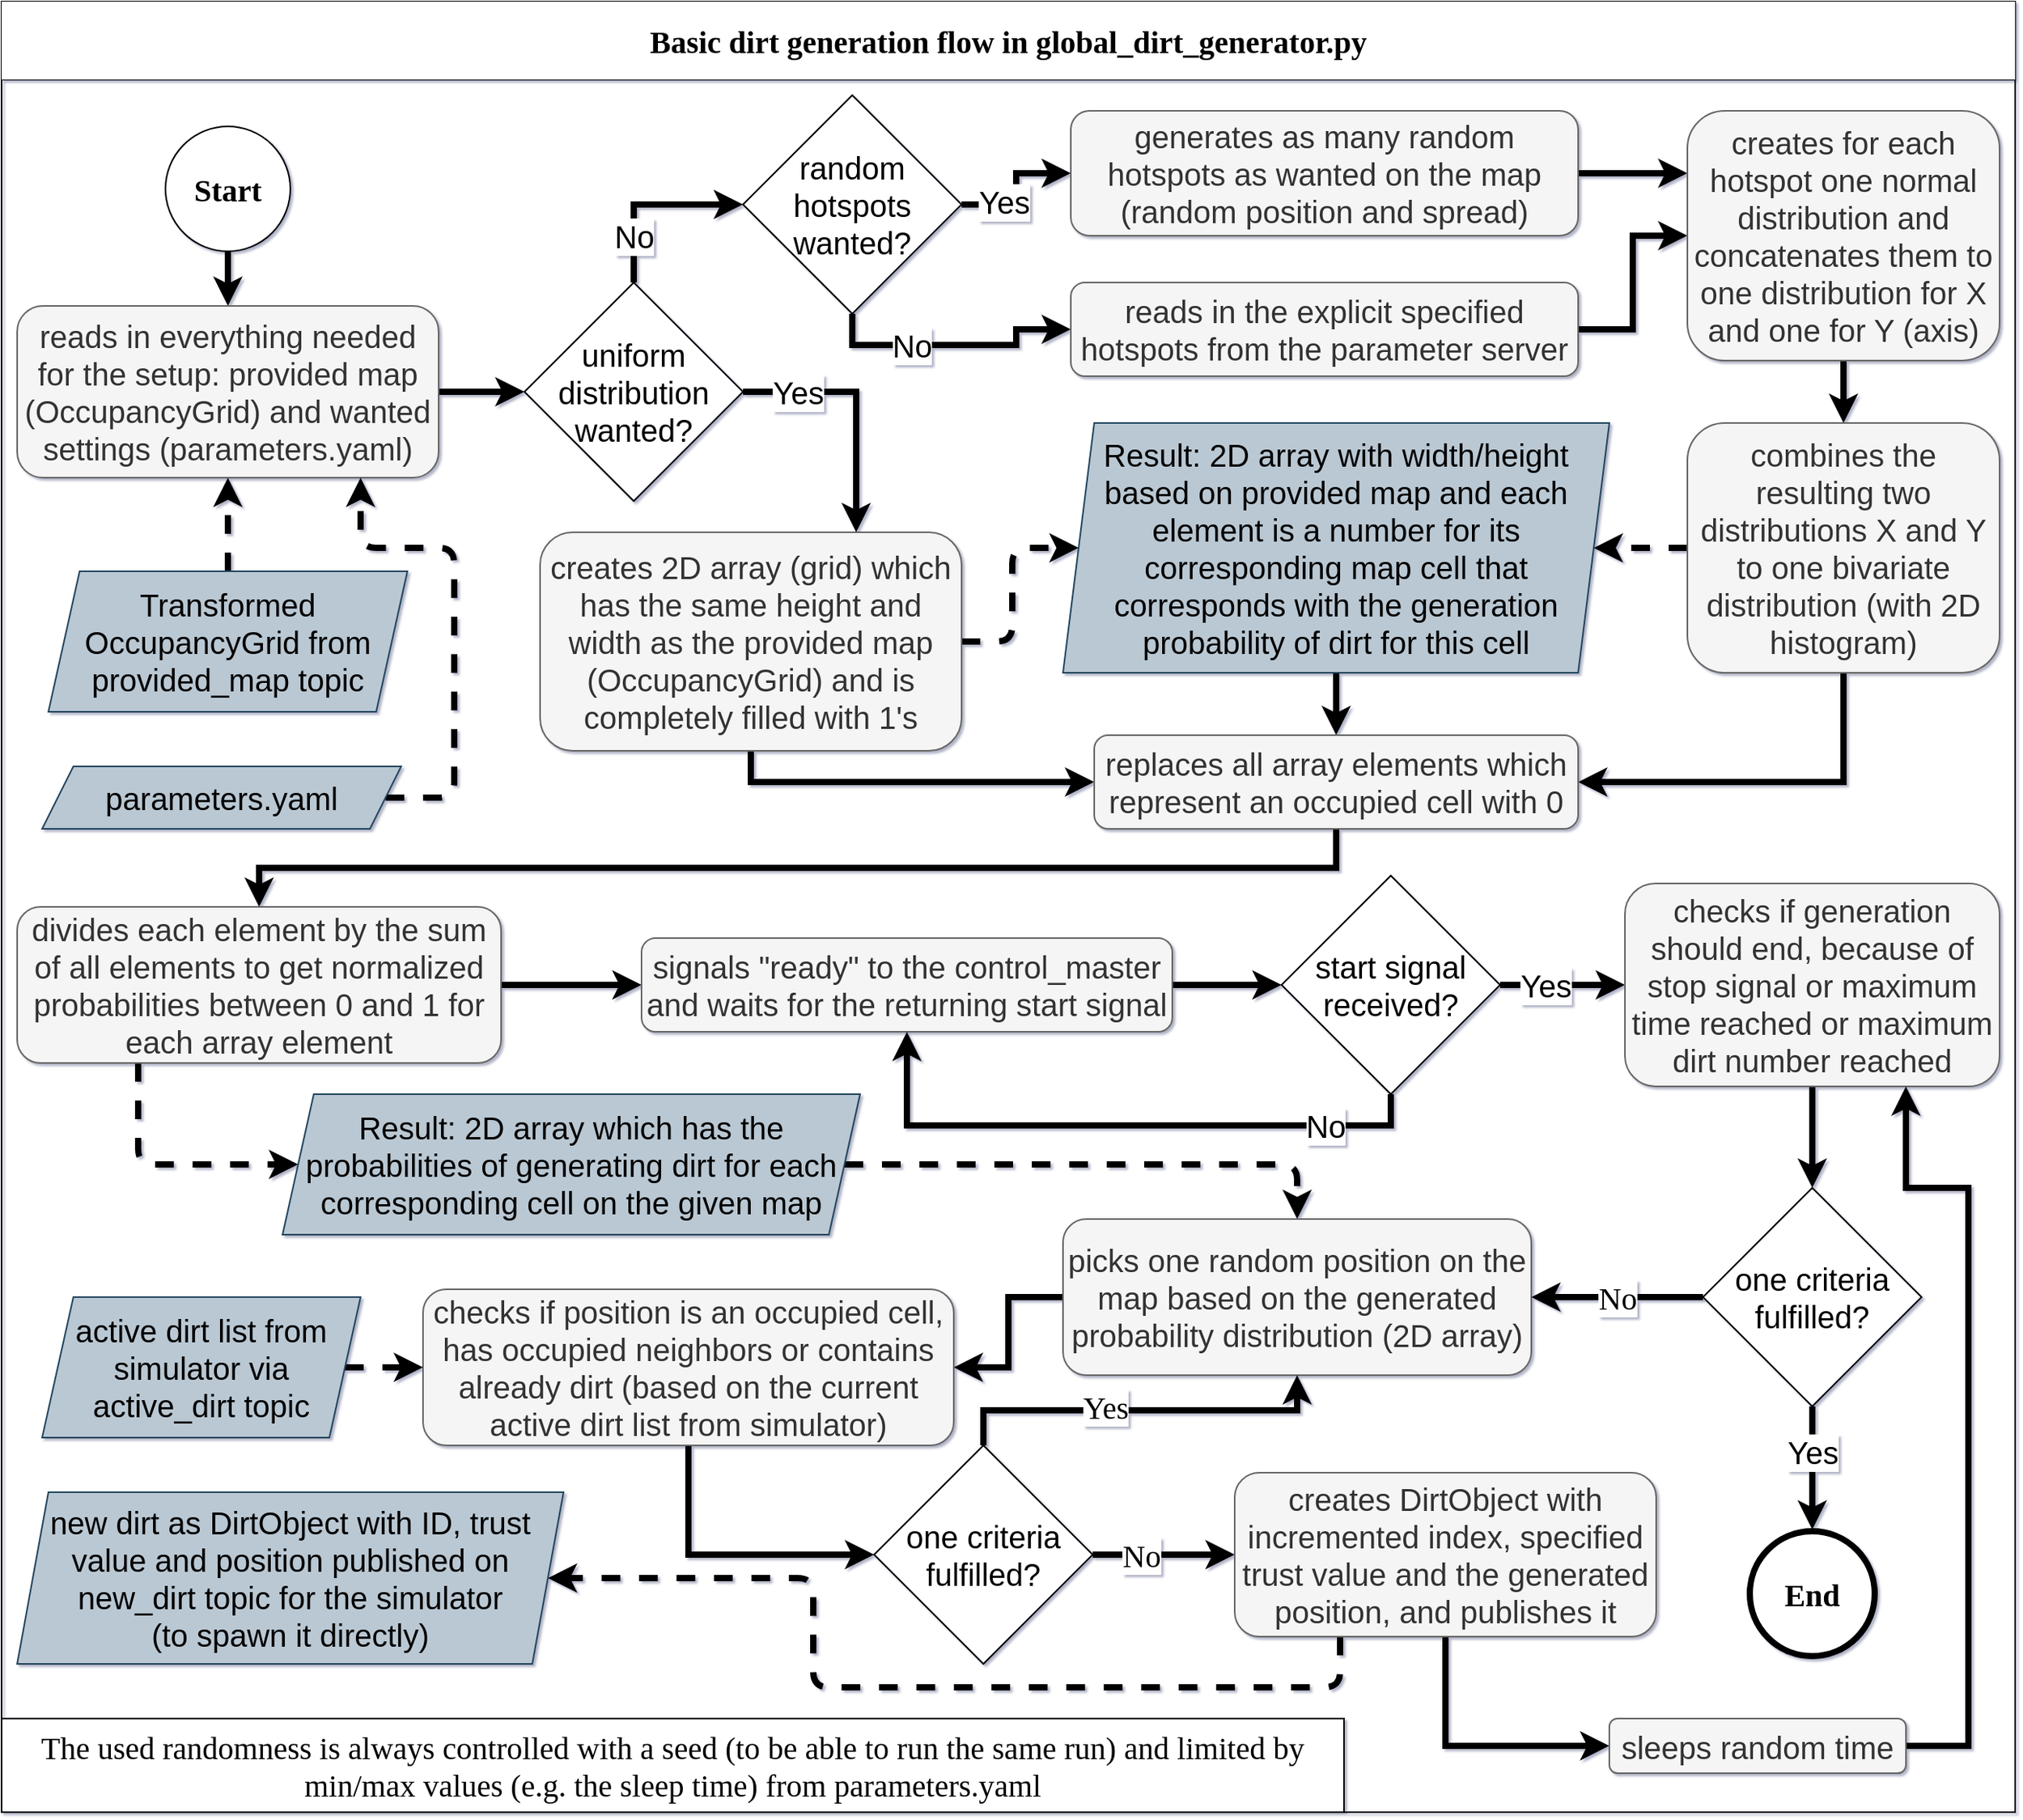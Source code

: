 <mxfile version="14.1.9" type="device"><diagram name="Page-1" id="8ce9d11a-91a2-4d17-14d8-a56ed91bf033"><mxGraphModel dx="1822" dy="1162" grid="1" gridSize="10" guides="1" tooltips="1" connect="1" arrows="1" fold="1" page="0" pageScale="1" pageWidth="1100" pageHeight="850" background="#ffffff" math="0" shadow="1"><root><mxCell id="0"/><mxCell id="1" parent="0"/><mxCell id="FvyTG-BAk6VTXlVDWzB6-9" value="" style="rounded=0;whiteSpace=wrap;html=1;fillColor=none;strokeWidth=1;" parent="1" vertex="1"><mxGeometry x="-10" y="-110" width="1290" height="1160" as="geometry"/></mxCell><mxCell id="FvyTG-BAk6VTXlVDWzB6-30" style="edgeStyle=orthogonalEdgeStyle;rounded=0;orthogonalLoop=1;jettySize=auto;html=1;strokeWidth=4;fontSize=20;" parent="1" source="FvyTG-BAk6VTXlVDWzB6-2" target="FvyTG-BAk6VTXlVDWzB6-28" edge="1"><mxGeometry relative="1" as="geometry"/></mxCell><mxCell id="FvyTG-BAk6VTXlVDWzB6-2" value="Start" style="ellipse;whiteSpace=wrap;html=1;aspect=fixed;fontSize=20;fontFamily=Verdana;fontStyle=1" parent="1" vertex="1"><mxGeometry x="95" y="-30" width="80" height="80" as="geometry"/></mxCell><mxCell id="FvyTG-BAk6VTXlVDWzB6-40" style="edgeStyle=orthogonalEdgeStyle;rounded=1;orthogonalLoop=1;jettySize=auto;html=1;strokeWidth=4;fontSize=20;dashed=1;" parent="1" source="FvyTG-BAk6VTXlVDWzB6-3" target="FvyTG-BAk6VTXlVDWzB6-39" edge="1"><mxGeometry relative="1" as="geometry"/></mxCell><mxCell id="FvyTG-BAk6VTXlVDWzB6-44" style="edgeStyle=orthogonalEdgeStyle;rounded=0;orthogonalLoop=1;jettySize=auto;html=1;strokeWidth=4;fontSize=20;exitX=0.5;exitY=1;exitDx=0;exitDy=0;" parent="1" source="FvyTG-BAk6VTXlVDWzB6-3" target="FvyTG-BAk6VTXlVDWzB6-42" edge="1"><mxGeometry relative="1" as="geometry"/></mxCell><mxCell id="FvyTG-BAk6VTXlVDWzB6-3" value="creates 2D array (grid) which has the same height and width as the provided map (OccupancyGrid) and is completely filled with 1's" style="rounded=1;whiteSpace=wrap;html=1;fontSize=20;fillColor=#f5f5f5;strokeColor=#666666;fontColor=#333333;" parent="1" vertex="1"><mxGeometry x="335" y="230" width="270" height="140" as="geometry"/></mxCell><mxCell id="FvyTG-BAk6VTXlVDWzB6-10" value="" style="rounded=0;whiteSpace=wrap;html=1;fillColor=none;" parent="1" vertex="1"><mxGeometry x="-10" y="-110" width="1290" height="50" as="geometry"/></mxCell><mxCell id="FvyTG-BAk6VTXlVDWzB6-11" value="&lt;font face=&quot;Verdana&quot; size=&quot;1&quot;&gt;&lt;b style=&quot;font-size: 20px&quot;&gt;Basic dirt generation flow in global_dirt_generator.py&lt;/b&gt;&lt;/font&gt;" style="text;html=1;strokeColor=none;align=center;verticalAlign=middle;whiteSpace=wrap;rounded=0;fillColor=#ffffff;" parent="1" vertex="1"><mxGeometry x="-10" y="-110" width="1290" height="50" as="geometry"/></mxCell><mxCell id="FvyTG-BAk6VTXlVDWzB6-32" style="edgeStyle=orthogonalEdgeStyle;rounded=1;orthogonalLoop=1;jettySize=auto;html=1;strokeWidth=4;fontSize=20;dashed=1;" parent="1" source="FvyTG-BAk6VTXlVDWzB6-12" target="FvyTG-BAk6VTXlVDWzB6-28" edge="1"><mxGeometry relative="1" as="geometry"/></mxCell><mxCell id="FvyTG-BAk6VTXlVDWzB6-12" value="Transformed OccupancyGrid from provided_map topic" style="shape=parallelogram;perimeter=parallelogramPerimeter;whiteSpace=wrap;html=1;fixedSize=1;fontSize=20;fillColor=#bac8d3;strokeColor=#23445d;" parent="1" vertex="1"><mxGeometry x="20" y="255" width="230" height="90" as="geometry"/></mxCell><mxCell id="FvyTG-BAk6VTXlVDWzB6-16" style="edgeStyle=orthogonalEdgeStyle;rounded=0;orthogonalLoop=1;jettySize=auto;html=1;strokeWidth=4;fontSize=20;entryX=0.75;entryY=0;entryDx=0;entryDy=0;exitX=1;exitY=0.5;exitDx=0;exitDy=0;" parent="1" source="FvyTG-BAk6VTXlVDWzB6-14" target="FvyTG-BAk6VTXlVDWzB6-3" edge="1"><mxGeometry relative="1" as="geometry"><mxPoint x="-110" y="260" as="targetPoint"/></mxGeometry></mxCell><mxCell id="FvyTG-BAk6VTXlVDWzB6-17" value="Yes" style="edgeLabel;html=1;align=center;verticalAlign=middle;resizable=0;points=[];fontSize=20;" parent="FvyTG-BAk6VTXlVDWzB6-16" vertex="1" connectable="0"><mxGeometry x="-0.627" y="4" relative="1" as="geometry"><mxPoint x="4.41" y="4" as="offset"/></mxGeometry></mxCell><mxCell id="FvyTG-BAk6VTXlVDWzB6-20" style="edgeStyle=orthogonalEdgeStyle;rounded=0;orthogonalLoop=1;jettySize=auto;html=1;strokeWidth=4;fontSize=20;exitX=0.5;exitY=0;exitDx=0;exitDy=0;entryX=0;entryY=0.5;entryDx=0;entryDy=0;" parent="1" source="FvyTG-BAk6VTXlVDWzB6-14" target="FvyTG-BAk6VTXlVDWzB6-19" edge="1"><mxGeometry relative="1" as="geometry"/></mxCell><mxCell id="FvyTG-BAk6VTXlVDWzB6-21" value="No" style="edgeLabel;html=1;align=center;verticalAlign=middle;resizable=0;points=[];fontSize=20;" parent="FvyTG-BAk6VTXlVDWzB6-20" vertex="1" connectable="0"><mxGeometry x="-0.272" relative="1" as="geometry"><mxPoint y="13.53" as="offset"/></mxGeometry></mxCell><mxCell id="FvyTG-BAk6VTXlVDWzB6-14" value="uniform &lt;br&gt;distribution &lt;br&gt;wanted?" style="rhombus;whiteSpace=wrap;html=1;fillColor=#ffffff;fontSize=20;" parent="1" vertex="1"><mxGeometry x="325" y="70" width="140" height="140" as="geometry"/></mxCell><mxCell id="FvyTG-BAk6VTXlVDWzB6-24" style="edgeStyle=orthogonalEdgeStyle;rounded=0;orthogonalLoop=1;jettySize=auto;html=1;strokeWidth=4;fontSize=20;" parent="1" source="FvyTG-BAk6VTXlVDWzB6-19" target="FvyTG-BAk6VTXlVDWzB6-22" edge="1"><mxGeometry relative="1" as="geometry"/></mxCell><mxCell id="FvyTG-BAk6VTXlVDWzB6-27" value="Yes" style="edgeLabel;html=1;align=center;verticalAlign=middle;resizable=0;points=[];fontSize=20;" parent="FvyTG-BAk6VTXlVDWzB6-24" vertex="1" connectable="0"><mxGeometry x="-0.413" y="2" relative="1" as="geometry"><mxPoint as="offset"/></mxGeometry></mxCell><mxCell id="FvyTG-BAk6VTXlVDWzB6-25" style="edgeStyle=orthogonalEdgeStyle;rounded=0;orthogonalLoop=1;jettySize=auto;html=1;entryX=0;entryY=0.5;entryDx=0;entryDy=0;strokeWidth=4;fontSize=20;exitX=0.5;exitY=1;exitDx=0;exitDy=0;" parent="1" source="FvyTG-BAk6VTXlVDWzB6-19" target="FvyTG-BAk6VTXlVDWzB6-23" edge="1"><mxGeometry relative="1" as="geometry"/></mxCell><mxCell id="FvyTG-BAk6VTXlVDWzB6-26" value="No" style="edgeLabel;html=1;align=center;verticalAlign=middle;resizable=0;points=[];fontSize=20;" parent="FvyTG-BAk6VTXlVDWzB6-25" vertex="1" connectable="0"><mxGeometry x="-0.329" y="-7" relative="1" as="geometry"><mxPoint x="1" y="-7" as="offset"/></mxGeometry></mxCell><mxCell id="FvyTG-BAk6VTXlVDWzB6-19" value="random hotspots wanted?" style="rhombus;whiteSpace=wrap;html=1;fillColor=#ffffff;fontSize=20;" parent="1" vertex="1"><mxGeometry x="465" y="-50" width="140" height="140" as="geometry"/></mxCell><mxCell id="FvyTG-BAk6VTXlVDWzB6-35" style="edgeStyle=orthogonalEdgeStyle;rounded=0;orthogonalLoop=1;jettySize=auto;html=1;entryX=0;entryY=0.25;entryDx=0;entryDy=0;strokeWidth=4;fontSize=20;" parent="1" source="FvyTG-BAk6VTXlVDWzB6-22" target="FvyTG-BAk6VTXlVDWzB6-34" edge="1"><mxGeometry relative="1" as="geometry"/></mxCell><mxCell id="FvyTG-BAk6VTXlVDWzB6-22" value="generates as many random hotspots as wanted on the map (random position and spread)" style="rounded=1;whiteSpace=wrap;html=1;fontSize=20;fillColor=#f5f5f5;strokeColor=#666666;fontColor=#333333;" parent="1" vertex="1"><mxGeometry x="675" y="-40" width="325" height="80" as="geometry"/></mxCell><mxCell id="FvyTG-BAk6VTXlVDWzB6-36" style="edgeStyle=orthogonalEdgeStyle;rounded=0;orthogonalLoop=1;jettySize=auto;html=1;strokeWidth=4;fontSize=20;" parent="1" source="FvyTG-BAk6VTXlVDWzB6-23" target="FvyTG-BAk6VTXlVDWzB6-34" edge="1"><mxGeometry relative="1" as="geometry"/></mxCell><mxCell id="FvyTG-BAk6VTXlVDWzB6-23" value="reads in the explicit specified hotspots from the parameter server" style="rounded=1;whiteSpace=wrap;html=1;fontSize=20;fillColor=#f5f5f5;strokeColor=#666666;fontColor=#333333;" parent="1" vertex="1"><mxGeometry x="675" y="70" width="325" height="60" as="geometry"/></mxCell><mxCell id="FvyTG-BAk6VTXlVDWzB6-29" style="edgeStyle=orthogonalEdgeStyle;rounded=0;orthogonalLoop=1;jettySize=auto;html=1;strokeWidth=4;fontSize=20;" parent="1" source="FvyTG-BAk6VTXlVDWzB6-28" target="FvyTG-BAk6VTXlVDWzB6-14" edge="1"><mxGeometry relative="1" as="geometry"/></mxCell><mxCell id="FvyTG-BAk6VTXlVDWzB6-28" value="reads in everything needed for the setup: provided map (OccupancyGrid) and wanted settings (parameters.yaml)" style="rounded=1;whiteSpace=wrap;html=1;fontSize=20;fillColor=#f5f5f5;strokeColor=#666666;fontColor=#333333;" parent="1" vertex="1"><mxGeometry y="85" width="270" height="110" as="geometry"/></mxCell><mxCell id="FvyTG-BAk6VTXlVDWzB6-33" style="edgeStyle=orthogonalEdgeStyle;rounded=1;orthogonalLoop=1;jettySize=auto;html=1;strokeWidth=4;fontSize=20;dashed=1;exitX=1;exitY=0.5;exitDx=0;exitDy=0;" parent="1" source="FvyTG-BAk6VTXlVDWzB6-31" edge="1"><mxGeometry relative="1" as="geometry"><mxPoint x="220" y="195" as="targetPoint"/><Array as="points"><mxPoint x="280" y="400"/><mxPoint x="280" y="240"/><mxPoint x="220" y="240"/></Array></mxGeometry></mxCell><mxCell id="FvyTG-BAk6VTXlVDWzB6-31" value="parameters.yaml" style="shape=parallelogram;perimeter=parallelogramPerimeter;whiteSpace=wrap;html=1;fixedSize=1;fontSize=20;fillColor=#bac8d3;strokeColor=#23445d;" parent="1" vertex="1"><mxGeometry x="16" y="380" width="230" height="40" as="geometry"/></mxCell><mxCell id="FvyTG-BAk6VTXlVDWzB6-38" style="edgeStyle=orthogonalEdgeStyle;rounded=0;orthogonalLoop=1;jettySize=auto;html=1;entryX=0.5;entryY=0;entryDx=0;entryDy=0;strokeWidth=4;fontSize=20;" parent="1" source="FvyTG-BAk6VTXlVDWzB6-34" target="FvyTG-BAk6VTXlVDWzB6-37" edge="1"><mxGeometry relative="1" as="geometry"/></mxCell><mxCell id="FvyTG-BAk6VTXlVDWzB6-34" value="creates for each hotspot one normal distribution and concatenates them to one distribution for X and one for Y (axis)" style="rounded=1;whiteSpace=wrap;html=1;fontSize=20;fillColor=#f5f5f5;strokeColor=#666666;fontColor=#333333;" parent="1" vertex="1"><mxGeometry x="1070" y="-40" width="200" height="160" as="geometry"/></mxCell><mxCell id="FvyTG-BAk6VTXlVDWzB6-41" style="edgeStyle=orthogonalEdgeStyle;rounded=1;orthogonalLoop=1;jettySize=auto;html=1;strokeWidth=4;fontSize=20;dashed=1;" parent="1" source="FvyTG-BAk6VTXlVDWzB6-37" target="FvyTG-BAk6VTXlVDWzB6-39" edge="1"><mxGeometry relative="1" as="geometry"/></mxCell><mxCell id="FvyTG-BAk6VTXlVDWzB6-45" style="edgeStyle=orthogonalEdgeStyle;rounded=0;orthogonalLoop=1;jettySize=auto;html=1;entryX=1;entryY=0.5;entryDx=0;entryDy=0;strokeWidth=4;fontSize=20;exitX=0.5;exitY=1;exitDx=0;exitDy=0;" parent="1" source="FvyTG-BAk6VTXlVDWzB6-37" target="FvyTG-BAk6VTXlVDWzB6-42" edge="1"><mxGeometry relative="1" as="geometry"/></mxCell><mxCell id="FvyTG-BAk6VTXlVDWzB6-37" value="combines the resulting two distributions X and Y to one bivariate distribution (with 2D histogram)" style="rounded=1;whiteSpace=wrap;html=1;fontSize=20;fillColor=#f5f5f5;strokeColor=#666666;fontColor=#333333;" parent="1" vertex="1"><mxGeometry x="1070" y="160" width="200" height="160" as="geometry"/></mxCell><mxCell id="FvyTG-BAk6VTXlVDWzB6-43" value="" style="edgeStyle=orthogonalEdgeStyle;rounded=0;orthogonalLoop=1;jettySize=auto;html=1;strokeWidth=4;fontSize=20;" parent="1" source="FvyTG-BAk6VTXlVDWzB6-39" target="FvyTG-BAk6VTXlVDWzB6-42" edge="1"><mxGeometry relative="1" as="geometry"/></mxCell><mxCell id="FvyTG-BAk6VTXlVDWzB6-39" value="Result: 2D array with width/height based on provided map and each element is a number for its corresponding map cell that corresponds with the generation probability of dirt for this cell" style="shape=parallelogram;perimeter=parallelogramPerimeter;whiteSpace=wrap;html=1;fixedSize=1;fontSize=20;fillColor=#bac8d3;strokeColor=#23445d;" parent="1" vertex="1"><mxGeometry x="670" y="160" width="350" height="160" as="geometry"/></mxCell><mxCell id="FvyTG-BAk6VTXlVDWzB6-47" style="edgeStyle=orthogonalEdgeStyle;rounded=0;orthogonalLoop=1;jettySize=auto;html=1;strokeWidth=4;fontSize=20;exitX=0.5;exitY=1;exitDx=0;exitDy=0;" parent="1" source="FvyTG-BAk6VTXlVDWzB6-42" target="FvyTG-BAk6VTXlVDWzB6-46" edge="1"><mxGeometry relative="1" as="geometry"/></mxCell><mxCell id="FvyTG-BAk6VTXlVDWzB6-42" value="replaces all array elements which represent an occupied cell with 0" style="rounded=1;whiteSpace=wrap;html=1;fontSize=20;fillColor=#f5f5f5;strokeColor=#666666;fontColor=#333333;" parent="1" vertex="1"><mxGeometry x="690" y="360" width="310" height="60" as="geometry"/></mxCell><mxCell id="FvyTG-BAk6VTXlVDWzB6-50" style="edgeStyle=orthogonalEdgeStyle;rounded=1;orthogonalLoop=1;jettySize=auto;html=1;strokeWidth=4;fontSize=20;entryX=0;entryY=0.5;entryDx=0;entryDy=0;dashed=1;exitX=0.25;exitY=1;exitDx=0;exitDy=0;" parent="1" source="FvyTG-BAk6VTXlVDWzB6-46" target="FvyTG-BAk6VTXlVDWzB6-49" edge="1"><mxGeometry relative="1" as="geometry"><Array as="points"><mxPoint x="78" y="635"/></Array></mxGeometry></mxCell><mxCell id="FvyTG-BAk6VTXlVDWzB6-52" style="edgeStyle=orthogonalEdgeStyle;rounded=0;orthogonalLoop=1;jettySize=auto;html=1;entryX=0;entryY=0.5;entryDx=0;entryDy=0;strokeWidth=4;fontSize=20;exitX=1;exitY=0.5;exitDx=0;exitDy=0;" parent="1" source="FvyTG-BAk6VTXlVDWzB6-46" target="FvyTG-BAk6VTXlVDWzB6-48" edge="1"><mxGeometry relative="1" as="geometry"/></mxCell><mxCell id="FvyTG-BAk6VTXlVDWzB6-46" value="divides each element by the sum of all elements to get normalized probabilities between 0 and 1 for each array element" style="rounded=1;whiteSpace=wrap;html=1;fontSize=20;fillColor=#f5f5f5;strokeColor=#666666;fontColor=#333333;" parent="1" vertex="1"><mxGeometry y="470" width="310" height="100" as="geometry"/></mxCell><mxCell id="FvyTG-BAk6VTXlVDWzB6-57" style="edgeStyle=orthogonalEdgeStyle;rounded=0;orthogonalLoop=1;jettySize=auto;html=1;strokeWidth=4;fontSize=20;" parent="1" source="FvyTG-BAk6VTXlVDWzB6-48" target="FvyTG-BAk6VTXlVDWzB6-56" edge="1"><mxGeometry relative="1" as="geometry"/></mxCell><mxCell id="FvyTG-BAk6VTXlVDWzB6-48" value="signals &quot;ready&quot; to the control_master and waits for the returning start signal" style="rounded=1;whiteSpace=wrap;html=1;fontSize=20;fillColor=#f5f5f5;strokeColor=#666666;fontColor=#333333;" parent="1" vertex="1"><mxGeometry x="400" y="490" width="340" height="60" as="geometry"/></mxCell><mxCell id="FvyTG-BAk6VTXlVDWzB6-67" style="edgeStyle=orthogonalEdgeStyle;rounded=1;orthogonalLoop=1;jettySize=auto;html=1;strokeWidth=4;fontFamily=Helvetica;fontSize=20;entryX=0.5;entryY=0;entryDx=0;entryDy=0;dashed=1;" parent="1" source="FvyTG-BAk6VTXlVDWzB6-49" target="FvyTG-BAk6VTXlVDWzB6-51" edge="1"><mxGeometry relative="1" as="geometry"/></mxCell><mxCell id="FvyTG-BAk6VTXlVDWzB6-49" value="Result: 2D array which has the probabilities of generating dirt for each corresponding cell on the given map" style="shape=parallelogram;perimeter=parallelogramPerimeter;whiteSpace=wrap;html=1;fixedSize=1;fontSize=20;fillColor=#bac8d3;strokeColor=#23445d;" parent="1" vertex="1"><mxGeometry x="170" y="590" width="370" height="90" as="geometry"/></mxCell><mxCell id="FvyTG-BAk6VTXlVDWzB6-70" style="edgeStyle=orthogonalEdgeStyle;rounded=0;orthogonalLoop=1;jettySize=auto;html=1;entryX=1;entryY=0.5;entryDx=0;entryDy=0;strokeWidth=4;fontFamily=Verdana;fontSize=20;" parent="1" source="FvyTG-BAk6VTXlVDWzB6-51" target="FvyTG-BAk6VTXlVDWzB6-68" edge="1"><mxGeometry relative="1" as="geometry"/></mxCell><mxCell id="FvyTG-BAk6VTXlVDWzB6-51" value="picks one random position on the map based on the generated probability distribution (2D array)" style="rounded=1;whiteSpace=wrap;html=1;fontSize=20;fillColor=#f5f5f5;strokeColor=#666666;fontColor=#333333;" parent="1" vertex="1"><mxGeometry x="670" y="670" width="300" height="100" as="geometry"/></mxCell><mxCell id="FvyTG-BAk6VTXlVDWzB6-58" style="edgeStyle=orthogonalEdgeStyle;rounded=0;orthogonalLoop=1;jettySize=auto;html=1;entryX=0.5;entryY=1;entryDx=0;entryDy=0;strokeWidth=4;fontSize=20;exitX=0.5;exitY=1;exitDx=0;exitDy=0;" parent="1" source="FvyTG-BAk6VTXlVDWzB6-56" target="FvyTG-BAk6VTXlVDWzB6-48" edge="1"><mxGeometry relative="1" as="geometry"><Array as="points"><mxPoint x="880" y="610"/><mxPoint x="570" y="610"/></Array></mxGeometry></mxCell><mxCell id="FvyTG-BAk6VTXlVDWzB6-59" value="No" style="edgeLabel;html=1;align=center;verticalAlign=middle;resizable=0;points=[];fontSize=20;" parent="FvyTG-BAk6VTXlVDWzB6-58" vertex="1" connectable="0"><mxGeometry x="-0.62" y="3" relative="1" as="geometry"><mxPoint x="11.68" y="-3" as="offset"/></mxGeometry></mxCell><mxCell id="FvyTG-BAk6VTXlVDWzB6-61" value="Yes" style="edgeStyle=orthogonalEdgeStyle;rounded=0;orthogonalLoop=1;jettySize=auto;html=1;entryX=0;entryY=0.5;entryDx=0;entryDy=0;strokeWidth=4;fontSize=20;" parent="1" source="FvyTG-BAk6VTXlVDWzB6-56" target="FvyTG-BAk6VTXlVDWzB6-60" edge="1"><mxGeometry x="-0.25" relative="1" as="geometry"><mxPoint x="-1" as="offset"/></mxGeometry></mxCell><mxCell id="FvyTG-BAk6VTXlVDWzB6-56" value="start signal received?" style="rhombus;whiteSpace=wrap;html=1;fillColor=#ffffff;fontSize=20;" parent="1" vertex="1"><mxGeometry x="810" y="450" width="140" height="140" as="geometry"/></mxCell><mxCell id="FvyTG-BAk6VTXlVDWzB6-63" style="edgeStyle=orthogonalEdgeStyle;rounded=0;orthogonalLoop=1;jettySize=auto;html=1;strokeWidth=4;fontSize=20;" parent="1" source="FvyTG-BAk6VTXlVDWzB6-60" target="FvyTG-BAk6VTXlVDWzB6-62" edge="1"><mxGeometry relative="1" as="geometry"/></mxCell><mxCell id="FvyTG-BAk6VTXlVDWzB6-60" value="checks if generation should end, because of stop signal or maximum time reached or maximum dirt number reached" style="rounded=1;whiteSpace=wrap;html=1;fontSize=20;fillColor=#f5f5f5;strokeColor=#666666;fontColor=#333333;" parent="1" vertex="1"><mxGeometry x="1030" y="455" width="240" height="130" as="geometry"/></mxCell><mxCell id="FvyTG-BAk6VTXlVDWzB6-65" value="Yes" style="edgeStyle=orthogonalEdgeStyle;rounded=0;orthogonalLoop=1;jettySize=auto;html=1;strokeWidth=4;fontSize=20;" parent="1" source="FvyTG-BAk6VTXlVDWzB6-62" target="FvyTG-BAk6VTXlVDWzB6-64" edge="1"><mxGeometry x="-0.24" relative="1" as="geometry"><mxPoint y="-1" as="offset"/></mxGeometry></mxCell><mxCell id="FvyTG-BAk6VTXlVDWzB6-66" value="No" style="edgeStyle=orthogonalEdgeStyle;rounded=0;orthogonalLoop=1;jettySize=auto;html=1;strokeWidth=4;fontFamily=Verdana;fontSize=20;" parent="1" source="FvyTG-BAk6VTXlVDWzB6-62" target="FvyTG-BAk6VTXlVDWzB6-51" edge="1"><mxGeometry relative="1" as="geometry"/></mxCell><mxCell id="FvyTG-BAk6VTXlVDWzB6-62" value="one criteria fulfilled?" style="rhombus;whiteSpace=wrap;html=1;fillColor=#ffffff;fontSize=20;" parent="1" vertex="1"><mxGeometry x="1080" y="650" width="140" height="140" as="geometry"/></mxCell><mxCell id="FvyTG-BAk6VTXlVDWzB6-64" value="End" style="ellipse;whiteSpace=wrap;html=1;aspect=fixed;labelBorderColor=none;shadow=0;strokeWidth=4;perimeterSpacing=1;fontFamily=Verdana;fontSize=20;fontStyle=1" parent="1" vertex="1"><mxGeometry x="1110" y="870" width="80" height="80" as="geometry"/></mxCell><mxCell id="FvyTG-BAk6VTXlVDWzB6-73" style="edgeStyle=orthogonalEdgeStyle;rounded=0;orthogonalLoop=1;jettySize=auto;html=1;entryX=0;entryY=0.5;entryDx=0;entryDy=0;strokeWidth=4;fontFamily=Verdana;fontSize=20;" parent="1" source="FvyTG-BAk6VTXlVDWzB6-68" target="FvyTG-BAk6VTXlVDWzB6-72" edge="1"><mxGeometry relative="1" as="geometry"/></mxCell><mxCell id="FvyTG-BAk6VTXlVDWzB6-68" value="checks if position is an occupied cell, has occupied neighbors or contains already dirt (based on the current active dirt list from simulator)" style="rounded=1;whiteSpace=wrap;html=1;fontSize=20;fillColor=#f5f5f5;strokeColor=#666666;fontColor=#333333;" parent="1" vertex="1"><mxGeometry x="260" y="715" width="340" height="100" as="geometry"/></mxCell><mxCell id="FvyTG-BAk6VTXlVDWzB6-71" style="edgeStyle=orthogonalEdgeStyle;rounded=1;orthogonalLoop=1;jettySize=auto;html=1;strokeWidth=4;fontFamily=Helvetica;fontSize=20;dashed=1;" parent="1" source="FvyTG-BAk6VTXlVDWzB6-69" target="FvyTG-BAk6VTXlVDWzB6-68" edge="1"><mxGeometry relative="1" as="geometry"/></mxCell><mxCell id="FvyTG-BAk6VTXlVDWzB6-69" value="active dirt list from simulator via active_dirt topic" style="shape=parallelogram;perimeter=parallelogramPerimeter;whiteSpace=wrap;html=1;fixedSize=1;fontSize=20;fillColor=#bac8d3;strokeColor=#23445d;" parent="1" vertex="1"><mxGeometry x="16" y="720" width="204" height="90" as="geometry"/></mxCell><mxCell id="FvyTG-BAk6VTXlVDWzB6-74" style="edgeStyle=orthogonalEdgeStyle;rounded=0;orthogonalLoop=1;jettySize=auto;html=1;strokeWidth=4;fontFamily=Verdana;fontSize=20;" parent="1" source="FvyTG-BAk6VTXlVDWzB6-72" target="FvyTG-BAk6VTXlVDWzB6-51" edge="1"><mxGeometry relative="1" as="geometry"/></mxCell><mxCell id="FvyTG-BAk6VTXlVDWzB6-75" value="Yes" style="edgeLabel;html=1;align=center;verticalAlign=middle;resizable=0;points=[];fontSize=20;fontFamily=Verdana;" parent="FvyTG-BAk6VTXlVDWzB6-74" vertex="1" connectable="0"><mxGeometry x="-0.183" y="3" relative="1" as="geometry"><mxPoint as="offset"/></mxGeometry></mxCell><mxCell id="FvyTG-BAk6VTXlVDWzB6-80" value="No" style="edgeStyle=orthogonalEdgeStyle;rounded=0;orthogonalLoop=1;jettySize=auto;html=1;entryX=0;entryY=0.5;entryDx=0;entryDy=0;strokeWidth=4;fontFamily=Verdana;fontSize=20;" parent="1" source="FvyTG-BAk6VTXlVDWzB6-72" target="FvyTG-BAk6VTXlVDWzB6-76" edge="1"><mxGeometry x="-0.319" relative="1" as="geometry"><mxPoint as="offset"/></mxGeometry></mxCell><mxCell id="FvyTG-BAk6VTXlVDWzB6-72" value="one criteria fulfilled?" style="rhombus;whiteSpace=wrap;html=1;fillColor=#ffffff;fontSize=20;" parent="1" vertex="1"><mxGeometry x="549" y="815" width="140" height="140" as="geometry"/></mxCell><mxCell id="FvyTG-BAk6VTXlVDWzB6-78" style="edgeStyle=orthogonalEdgeStyle;rounded=0;orthogonalLoop=1;jettySize=auto;html=1;entryX=0;entryY=0.5;entryDx=0;entryDy=0;strokeWidth=4;fontFamily=Verdana;fontSize=20;" parent="1" source="FvyTG-BAk6VTXlVDWzB6-76" target="FvyTG-BAk6VTXlVDWzB6-77" edge="1"><mxGeometry relative="1" as="geometry"/></mxCell><mxCell id="FvyTG-BAk6VTXlVDWzB6-82" style="edgeStyle=orthogonalEdgeStyle;rounded=1;orthogonalLoop=1;jettySize=auto;html=1;strokeWidth=4;fontFamily=Helvetica;fontSize=20;exitX=0.25;exitY=1;exitDx=0;exitDy=0;dashed=1;" parent="1" source="FvyTG-BAk6VTXlVDWzB6-76" target="FvyTG-BAk6VTXlVDWzB6-81" edge="1"><mxGeometry relative="1" as="geometry"><Array as="points"><mxPoint x="847" y="970"/><mxPoint x="510" y="970"/><mxPoint x="510" y="900"/></Array></mxGeometry></mxCell><mxCell id="FvyTG-BAk6VTXlVDWzB6-76" value="creates DirtObject with incremented index, specified trust value and the generated position, and publishes it" style="rounded=1;whiteSpace=wrap;html=1;fontSize=20;fillColor=#f5f5f5;strokeColor=#666666;fontColor=#333333;" parent="1" vertex="1"><mxGeometry x="780" y="832.5" width="270" height="105" as="geometry"/></mxCell><mxCell id="FvyTG-BAk6VTXlVDWzB6-79" style="edgeStyle=orthogonalEdgeStyle;rounded=0;orthogonalLoop=1;jettySize=auto;html=1;entryX=0.75;entryY=1;entryDx=0;entryDy=0;strokeWidth=4;fontFamily=Verdana;fontSize=20;exitX=1;exitY=0.5;exitDx=0;exitDy=0;" parent="1" source="FvyTG-BAk6VTXlVDWzB6-77" target="FvyTG-BAk6VTXlVDWzB6-60" edge="1"><mxGeometry relative="1" as="geometry"><Array as="points"><mxPoint x="1250" y="1008"/><mxPoint x="1250" y="650"/><mxPoint x="1210" y="650"/></Array></mxGeometry></mxCell><mxCell id="FvyTG-BAk6VTXlVDWzB6-77" value="sleeps random time" style="rounded=1;whiteSpace=wrap;html=1;fontSize=20;fillColor=#f5f5f5;strokeColor=#666666;fontColor=#333333;" parent="1" vertex="1"><mxGeometry x="1020" y="990" width="190" height="35" as="geometry"/></mxCell><mxCell id="FvyTG-BAk6VTXlVDWzB6-81" value="new dirt as DirtObject with ID, trust value and position published on new_dirt topic for the simulator &lt;br&gt;(to spawn it directly)" style="shape=parallelogram;perimeter=parallelogramPerimeter;whiteSpace=wrap;html=1;fixedSize=1;fontSize=20;fillColor=#bac8d3;strokeColor=#23445d;" parent="1" vertex="1"><mxGeometry y="845" width="350" height="110" as="geometry"/></mxCell><mxCell id="FvyTG-BAk6VTXlVDWzB6-83" value="The used randomness is always controlled with a seed (to be able to run the same run) and limited by min/max values (e.g. the sleep time) from parameters.yaml" style="rounded=0;whiteSpace=wrap;html=1;shadow=0;strokeWidth=1;fillColor=#ffffff;fontFamily=Verdana;fontSize=20;" parent="1" vertex="1"><mxGeometry x="-10" y="990" width="860" height="60" as="geometry"/></mxCell></root></mxGraphModel></diagram></mxfile>